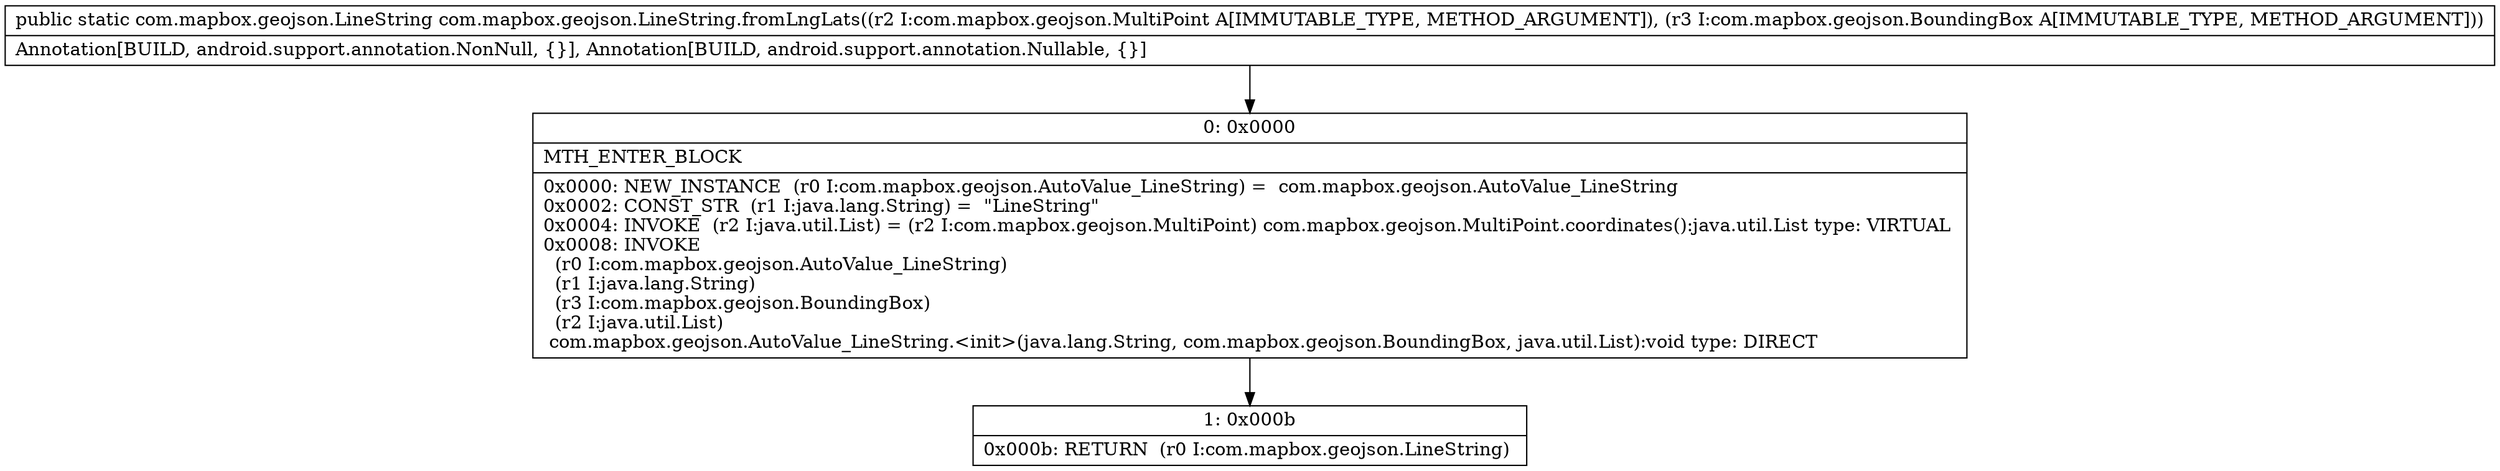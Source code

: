 digraph "CFG forcom.mapbox.geojson.LineString.fromLngLats(Lcom\/mapbox\/geojson\/MultiPoint;Lcom\/mapbox\/geojson\/BoundingBox;)Lcom\/mapbox\/geojson\/LineString;" {
Node_0 [shape=record,label="{0\:\ 0x0000|MTH_ENTER_BLOCK\l|0x0000: NEW_INSTANCE  (r0 I:com.mapbox.geojson.AutoValue_LineString) =  com.mapbox.geojson.AutoValue_LineString \l0x0002: CONST_STR  (r1 I:java.lang.String) =  \"LineString\" \l0x0004: INVOKE  (r2 I:java.util.List) = (r2 I:com.mapbox.geojson.MultiPoint) com.mapbox.geojson.MultiPoint.coordinates():java.util.List type: VIRTUAL \l0x0008: INVOKE  \l  (r0 I:com.mapbox.geojson.AutoValue_LineString)\l  (r1 I:java.lang.String)\l  (r3 I:com.mapbox.geojson.BoundingBox)\l  (r2 I:java.util.List)\l com.mapbox.geojson.AutoValue_LineString.\<init\>(java.lang.String, com.mapbox.geojson.BoundingBox, java.util.List):void type: DIRECT \l}"];
Node_1 [shape=record,label="{1\:\ 0x000b|0x000b: RETURN  (r0 I:com.mapbox.geojson.LineString) \l}"];
MethodNode[shape=record,label="{public static com.mapbox.geojson.LineString com.mapbox.geojson.LineString.fromLngLats((r2 I:com.mapbox.geojson.MultiPoint A[IMMUTABLE_TYPE, METHOD_ARGUMENT]), (r3 I:com.mapbox.geojson.BoundingBox A[IMMUTABLE_TYPE, METHOD_ARGUMENT]))  | Annotation[BUILD, android.support.annotation.NonNull, \{\}], Annotation[BUILD, android.support.annotation.Nullable, \{\}]\l}"];
MethodNode -> Node_0;
Node_0 -> Node_1;
}

